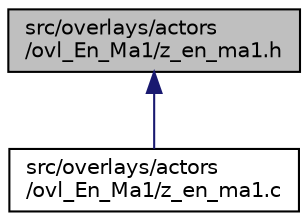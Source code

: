 digraph "src/overlays/actors/ovl_En_Ma1/z_en_ma1.h"
{
 // LATEX_PDF_SIZE
  edge [fontname="Helvetica",fontsize="10",labelfontname="Helvetica",labelfontsize="10"];
  node [fontname="Helvetica",fontsize="10",shape=record];
  Node1 [label="src/overlays/actors\l/ovl_En_Ma1/z_en_ma1.h",height=0.2,width=0.4,color="black", fillcolor="grey75", style="filled", fontcolor="black",tooltip=" "];
  Node1 -> Node2 [dir="back",color="midnightblue",fontsize="10",style="solid",fontname="Helvetica"];
  Node2 [label="src/overlays/actors\l/ovl_En_Ma1/z_en_ma1.c",height=0.2,width=0.4,color="black", fillcolor="white", style="filled",URL="$d2/d41/z__en__ma1_8c.html",tooltip=" "];
}
